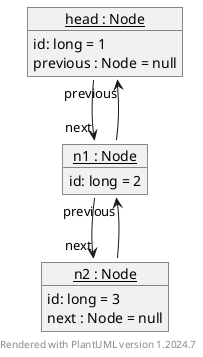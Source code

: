 @startuml
    object "<u>head : Node</u>" as n1 {
        id: long = 1
        'next : Node
        previous : Node = null
    }
    object "<u>n1 : Node</u>" as n2 {
		id: long = 2
		'next : Node
        'previous : Node
    }
    object "<u>n2 : Node</u>" as n3 {
        id: long = 3
        next : Node = null
        'previous : Node
    }

    n1::next --> "next" n2
    n2::next --> "next" n3
    n2::previous --> "previous" n1
    n3::previous --> "previous" n2

footer Rendered with PlantUML version %version()
@enduml